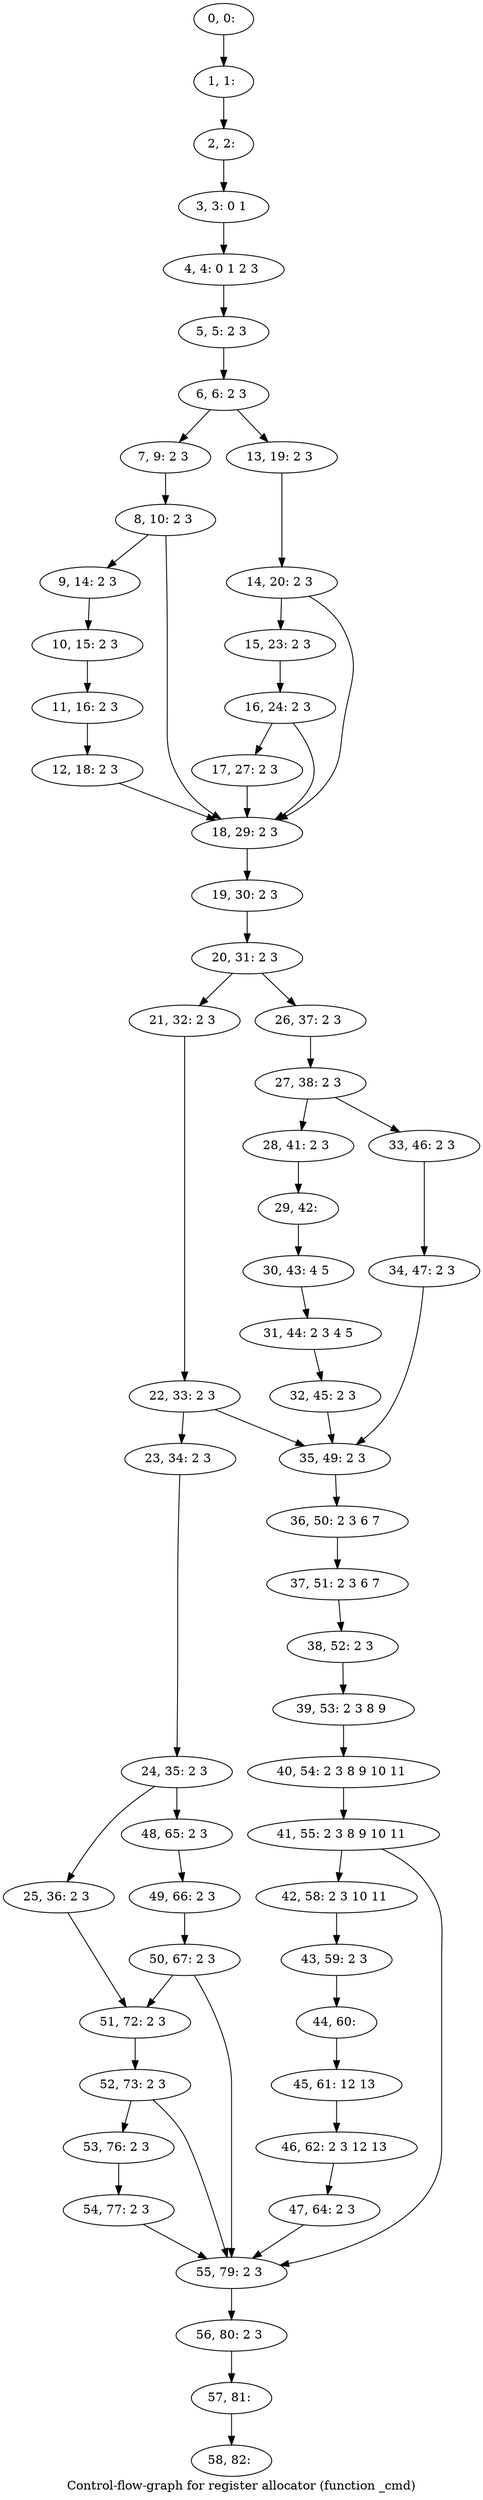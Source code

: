 digraph G {
graph [label="Control-flow-graph for register allocator (function _cmd)"]
0[label="0, 0: "];
1[label="1, 1: "];
2[label="2, 2: "];
3[label="3, 3: 0 1 "];
4[label="4, 4: 0 1 2 3 "];
5[label="5, 5: 2 3 "];
6[label="6, 6: 2 3 "];
7[label="7, 9: 2 3 "];
8[label="8, 10: 2 3 "];
9[label="9, 14: 2 3 "];
10[label="10, 15: 2 3 "];
11[label="11, 16: 2 3 "];
12[label="12, 18: 2 3 "];
13[label="13, 19: 2 3 "];
14[label="14, 20: 2 3 "];
15[label="15, 23: 2 3 "];
16[label="16, 24: 2 3 "];
17[label="17, 27: 2 3 "];
18[label="18, 29: 2 3 "];
19[label="19, 30: 2 3 "];
20[label="20, 31: 2 3 "];
21[label="21, 32: 2 3 "];
22[label="22, 33: 2 3 "];
23[label="23, 34: 2 3 "];
24[label="24, 35: 2 3 "];
25[label="25, 36: 2 3 "];
26[label="26, 37: 2 3 "];
27[label="27, 38: 2 3 "];
28[label="28, 41: 2 3 "];
29[label="29, 42: "];
30[label="30, 43: 4 5 "];
31[label="31, 44: 2 3 4 5 "];
32[label="32, 45: 2 3 "];
33[label="33, 46: 2 3 "];
34[label="34, 47: 2 3 "];
35[label="35, 49: 2 3 "];
36[label="36, 50: 2 3 6 7 "];
37[label="37, 51: 2 3 6 7 "];
38[label="38, 52: 2 3 "];
39[label="39, 53: 2 3 8 9 "];
40[label="40, 54: 2 3 8 9 10 11 "];
41[label="41, 55: 2 3 8 9 10 11 "];
42[label="42, 58: 2 3 10 11 "];
43[label="43, 59: 2 3 "];
44[label="44, 60: "];
45[label="45, 61: 12 13 "];
46[label="46, 62: 2 3 12 13 "];
47[label="47, 64: 2 3 "];
48[label="48, 65: 2 3 "];
49[label="49, 66: 2 3 "];
50[label="50, 67: 2 3 "];
51[label="51, 72: 2 3 "];
52[label="52, 73: 2 3 "];
53[label="53, 76: 2 3 "];
54[label="54, 77: 2 3 "];
55[label="55, 79: 2 3 "];
56[label="56, 80: 2 3 "];
57[label="57, 81: "];
58[label="58, 82: "];
0->1 ;
1->2 ;
2->3 ;
3->4 ;
4->5 ;
5->6 ;
6->7 ;
6->13 ;
7->8 ;
8->9 ;
8->18 ;
9->10 ;
10->11 ;
11->12 ;
12->18 ;
13->14 ;
14->15 ;
14->18 ;
15->16 ;
16->17 ;
16->18 ;
17->18 ;
18->19 ;
19->20 ;
20->21 ;
20->26 ;
21->22 ;
22->23 ;
22->35 ;
23->24 ;
24->25 ;
24->48 ;
25->51 ;
26->27 ;
27->28 ;
27->33 ;
28->29 ;
29->30 ;
30->31 ;
31->32 ;
32->35 ;
33->34 ;
34->35 ;
35->36 ;
36->37 ;
37->38 ;
38->39 ;
39->40 ;
40->41 ;
41->42 ;
41->55 ;
42->43 ;
43->44 ;
44->45 ;
45->46 ;
46->47 ;
47->55 ;
48->49 ;
49->50 ;
50->51 ;
50->55 ;
51->52 ;
52->53 ;
52->55 ;
53->54 ;
54->55 ;
55->56 ;
56->57 ;
57->58 ;
}
